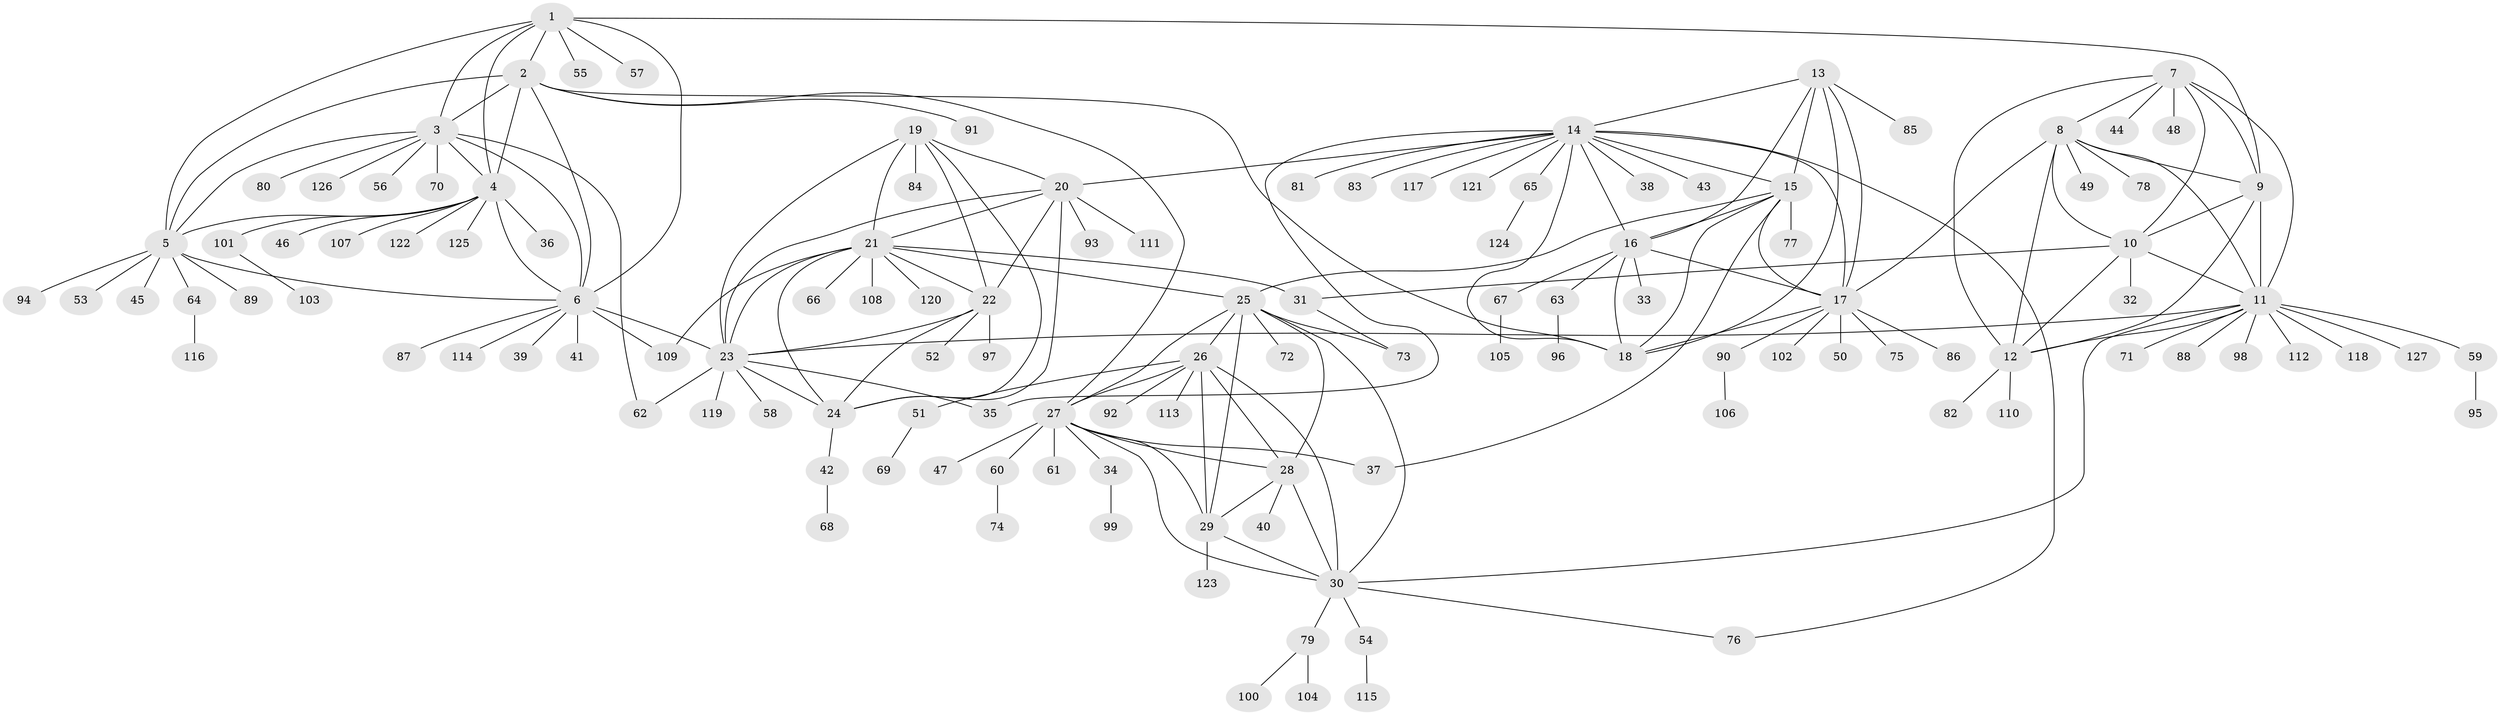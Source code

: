 // coarse degree distribution, {6: 0.03896103896103896, 7: 0.06493506493506493, 10: 0.012987012987012988, 1: 0.5974025974025974, 4: 0.03896103896103896, 2: 0.06493506493506493, 8: 0.025974025974025976, 5: 0.05194805194805195, 9: 0.06493506493506493, 3: 0.012987012987012988, 13: 0.012987012987012988, 14: 0.012987012987012988}
// Generated by graph-tools (version 1.1) at 2025/37/03/04/25 23:37:43]
// undirected, 127 vertices, 189 edges
graph export_dot {
  node [color=gray90,style=filled];
  1;
  2;
  3;
  4;
  5;
  6;
  7;
  8;
  9;
  10;
  11;
  12;
  13;
  14;
  15;
  16;
  17;
  18;
  19;
  20;
  21;
  22;
  23;
  24;
  25;
  26;
  27;
  28;
  29;
  30;
  31;
  32;
  33;
  34;
  35;
  36;
  37;
  38;
  39;
  40;
  41;
  42;
  43;
  44;
  45;
  46;
  47;
  48;
  49;
  50;
  51;
  52;
  53;
  54;
  55;
  56;
  57;
  58;
  59;
  60;
  61;
  62;
  63;
  64;
  65;
  66;
  67;
  68;
  69;
  70;
  71;
  72;
  73;
  74;
  75;
  76;
  77;
  78;
  79;
  80;
  81;
  82;
  83;
  84;
  85;
  86;
  87;
  88;
  89;
  90;
  91;
  92;
  93;
  94;
  95;
  96;
  97;
  98;
  99;
  100;
  101;
  102;
  103;
  104;
  105;
  106;
  107;
  108;
  109;
  110;
  111;
  112;
  113;
  114;
  115;
  116;
  117;
  118;
  119;
  120;
  121;
  122;
  123;
  124;
  125;
  126;
  127;
  1 -- 2;
  1 -- 3;
  1 -- 4;
  1 -- 5;
  1 -- 6;
  1 -- 9;
  1 -- 55;
  1 -- 57;
  2 -- 3;
  2 -- 4;
  2 -- 5;
  2 -- 6;
  2 -- 18;
  2 -- 27;
  2 -- 91;
  3 -- 4;
  3 -- 5;
  3 -- 6;
  3 -- 56;
  3 -- 62;
  3 -- 70;
  3 -- 80;
  3 -- 126;
  4 -- 5;
  4 -- 6;
  4 -- 36;
  4 -- 46;
  4 -- 101;
  4 -- 107;
  4 -- 122;
  4 -- 125;
  5 -- 6;
  5 -- 45;
  5 -- 53;
  5 -- 64;
  5 -- 89;
  5 -- 94;
  6 -- 23;
  6 -- 39;
  6 -- 41;
  6 -- 87;
  6 -- 109;
  6 -- 114;
  7 -- 8;
  7 -- 9;
  7 -- 10;
  7 -- 11;
  7 -- 12;
  7 -- 44;
  7 -- 48;
  8 -- 9;
  8 -- 10;
  8 -- 11;
  8 -- 12;
  8 -- 17;
  8 -- 49;
  8 -- 78;
  9 -- 10;
  9 -- 11;
  9 -- 12;
  10 -- 11;
  10 -- 12;
  10 -- 31;
  10 -- 32;
  11 -- 12;
  11 -- 23;
  11 -- 30;
  11 -- 59;
  11 -- 71;
  11 -- 88;
  11 -- 98;
  11 -- 112;
  11 -- 118;
  11 -- 127;
  12 -- 82;
  12 -- 110;
  13 -- 14;
  13 -- 15;
  13 -- 16;
  13 -- 17;
  13 -- 18;
  13 -- 85;
  14 -- 15;
  14 -- 16;
  14 -- 17;
  14 -- 18;
  14 -- 20;
  14 -- 35;
  14 -- 38;
  14 -- 43;
  14 -- 65;
  14 -- 76;
  14 -- 81;
  14 -- 83;
  14 -- 117;
  14 -- 121;
  15 -- 16;
  15 -- 17;
  15 -- 18;
  15 -- 25;
  15 -- 37;
  15 -- 77;
  16 -- 17;
  16 -- 18;
  16 -- 33;
  16 -- 63;
  16 -- 67;
  17 -- 18;
  17 -- 50;
  17 -- 75;
  17 -- 86;
  17 -- 90;
  17 -- 102;
  19 -- 20;
  19 -- 21;
  19 -- 22;
  19 -- 23;
  19 -- 24;
  19 -- 84;
  20 -- 21;
  20 -- 22;
  20 -- 23;
  20 -- 24;
  20 -- 93;
  20 -- 111;
  21 -- 22;
  21 -- 23;
  21 -- 24;
  21 -- 25;
  21 -- 31;
  21 -- 66;
  21 -- 108;
  21 -- 109;
  21 -- 120;
  22 -- 23;
  22 -- 24;
  22 -- 52;
  22 -- 97;
  23 -- 24;
  23 -- 35;
  23 -- 58;
  23 -- 62;
  23 -- 119;
  24 -- 42;
  25 -- 26;
  25 -- 27;
  25 -- 28;
  25 -- 29;
  25 -- 30;
  25 -- 72;
  25 -- 73;
  26 -- 27;
  26 -- 28;
  26 -- 29;
  26 -- 30;
  26 -- 51;
  26 -- 92;
  26 -- 113;
  27 -- 28;
  27 -- 29;
  27 -- 30;
  27 -- 34;
  27 -- 37;
  27 -- 47;
  27 -- 60;
  27 -- 61;
  28 -- 29;
  28 -- 30;
  28 -- 40;
  29 -- 30;
  29 -- 123;
  30 -- 54;
  30 -- 76;
  30 -- 79;
  31 -- 73;
  34 -- 99;
  42 -- 68;
  51 -- 69;
  54 -- 115;
  59 -- 95;
  60 -- 74;
  63 -- 96;
  64 -- 116;
  65 -- 124;
  67 -- 105;
  79 -- 100;
  79 -- 104;
  90 -- 106;
  101 -- 103;
}
